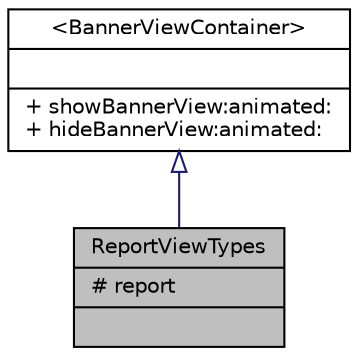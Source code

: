digraph G
{
  edge [fontname="Helvetica",fontsize="10",labelfontname="Helvetica",labelfontsize="10"];
  node [fontname="Helvetica",fontsize="10",shape=record];
  Node1 [label="{ReportViewTypes\n|# report\l|}",height=0.2,width=0.4,color="black", fillcolor="grey75", style="filled" fontcolor="black"];
  Node2 -> Node1 [dir=back,color="midnightblue",fontsize="10",style="solid",arrowtail="empty",fontname="Helvetica"];
  Node2 [label="{\<BannerViewContainer\>\n||+ showBannerView:animated:\l+ hideBannerView:animated:\l}",height=0.2,width=0.4,color="black", fillcolor="white", style="filled",URL="$protocol_banner_view_container-p.html",tooltip="The protocol is responsible for showing and hiding the iAd banner."];
}
